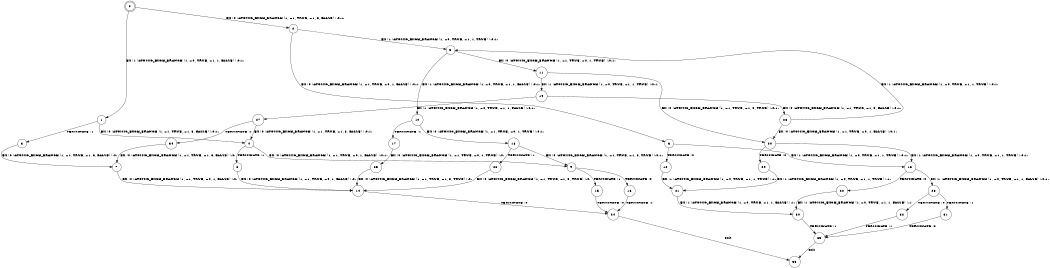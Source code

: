digraph BCG {
size = "7, 10.5";
center = TRUE;
node [shape = circle];
0 [peripheries = 2];
0 -> 1 [label = "EX !1 !ATOMIC_EXCH_BRANCH (1, +0, TRUE, +1, 1, FALSE) !:0:1:"];
0 -> 2 [label = "EX !0 !ATOMIC_EXCH_BRANCH (1, +1, TRUE, +1, 3, FALSE) !:0:1:"];
1 -> 3 [label = "TERMINATE !1"];
1 -> 4 [label = "EX !0 !ATOMIC_EXCH_BRANCH (1, +1, TRUE, +1, 3, FALSE) !:0:1:"];
2 -> 5 [label = "EX !1 !ATOMIC_EXCH_BRANCH (1, +0, TRUE, +1, 1, TRUE) !:0:1:"];
2 -> 6 [label = "EX !0 !ATOMIC_EXCH_BRANCH (1, +1, TRUE, +0, 1, FALSE) !:0:1:"];
3 -> 7 [label = "EX !0 !ATOMIC_EXCH_BRANCH (1, +1, TRUE, +1, 3, FALSE) !:0:"];
4 -> 8 [label = "TERMINATE !1"];
4 -> 9 [label = "EX !0 !ATOMIC_EXCH_BRANCH (1, +1, TRUE, +0, 1, FALSE) !:0:1:"];
5 -> 10 [label = "EX !1 !ATOMIC_EXCH_BRANCH (1, +0, TRUE, +1, 1, FALSE) !:0:1:"];
5 -> 11 [label = "EX !0 !ATOMIC_EXCH_BRANCH (1, +1, TRUE, +0, 1, TRUE) !:0:1:"];
6 -> 12 [label = "TERMINATE !0"];
6 -> 13 [label = "EX !1 !ATOMIC_EXCH_BRANCH (1, +0, TRUE, +1, 1, TRUE) !:0:1:"];
7 -> 14 [label = "EX !0 !ATOMIC_EXCH_BRANCH (1, +1, TRUE, +0, 1, FALSE) !:0:"];
8 -> 14 [label = "EX !0 !ATOMIC_EXCH_BRANCH (1, +1, TRUE, +0, 1, FALSE) !:0:"];
9 -> 15 [label = "TERMINATE !1"];
9 -> 16 [label = "TERMINATE !0"];
10 -> 17 [label = "TERMINATE !1"];
10 -> 18 [label = "EX !0 !ATOMIC_EXCH_BRANCH (1, +1, TRUE, +0, 1, TRUE) !:0:1:"];
11 -> 19 [label = "EX !1 !ATOMIC_EXCH_BRANCH (1, +0, TRUE, +1, 1, TRUE) !:0:1:"];
11 -> 20 [label = "EX !0 !ATOMIC_EXCH_BRANCH (1, +1, TRUE, +1, 3, TRUE) !:0:1:"];
12 -> 21 [label = "EX !1 !ATOMIC_EXCH_BRANCH (1, +0, TRUE, +1, 1, TRUE) !:1:"];
13 -> 22 [label = "TERMINATE !0"];
13 -> 23 [label = "EX !1 !ATOMIC_EXCH_BRANCH (1, +0, TRUE, +1, 1, FALSE) !:0:1:"];
14 -> 24 [label = "TERMINATE !0"];
15 -> 24 [label = "TERMINATE !0"];
16 -> 24 [label = "TERMINATE !1"];
17 -> 25 [label = "EX !0 !ATOMIC_EXCH_BRANCH (1, +1, TRUE, +0, 1, TRUE) !:0:"];
18 -> 26 [label = "TERMINATE !1"];
18 -> 9 [label = "EX !0 !ATOMIC_EXCH_BRANCH (1, +1, TRUE, +1, 3, TRUE) !:0:1:"];
19 -> 27 [label = "EX !1 !ATOMIC_EXCH_BRANCH (1, +0, TRUE, +1, 1, FALSE) !:0:1:"];
19 -> 28 [label = "EX !0 !ATOMIC_EXCH_BRANCH (1, +1, TRUE, +1, 3, FALSE) !:0:1:"];
20 -> 29 [label = "TERMINATE !0"];
20 -> 13 [label = "EX !1 !ATOMIC_EXCH_BRANCH (1, +0, TRUE, +1, 1, TRUE) !:0:1:"];
21 -> 30 [label = "EX !1 !ATOMIC_EXCH_BRANCH (1, +0, TRUE, +1, 1, FALSE) !:1:"];
22 -> 30 [label = "EX !1 !ATOMIC_EXCH_BRANCH (1, +0, TRUE, +1, 1, FALSE) !:1:"];
23 -> 31 [label = "TERMINATE !1"];
23 -> 32 [label = "TERMINATE !0"];
24 -> 33 [label = "exit"];
25 -> 14 [label = "EX !0 !ATOMIC_EXCH_BRANCH (1, +1, TRUE, +1, 3, TRUE) !:0:"];
26 -> 14 [label = "EX !0 !ATOMIC_EXCH_BRANCH (1, +1, TRUE, +1, 3, TRUE) !:0:"];
27 -> 34 [label = "TERMINATE !1"];
27 -> 4 [label = "EX !0 !ATOMIC_EXCH_BRANCH (1, +1, TRUE, +1, 3, FALSE) !:0:1:"];
28 -> 5 [label = "EX !1 !ATOMIC_EXCH_BRANCH (1, +0, TRUE, +1, 1, TRUE) !:0:1:"];
28 -> 20 [label = "EX !0 !ATOMIC_EXCH_BRANCH (1, +1, TRUE, +0, 1, FALSE) !:0:1:"];
29 -> 21 [label = "EX !1 !ATOMIC_EXCH_BRANCH (1, +0, TRUE, +1, 1, TRUE) !:1:"];
30 -> 35 [label = "TERMINATE !1"];
31 -> 35 [label = "TERMINATE !0"];
32 -> 35 [label = "TERMINATE !1"];
34 -> 7 [label = "EX !0 !ATOMIC_EXCH_BRANCH (1, +1, TRUE, +1, 3, FALSE) !:0:"];
35 -> 33 [label = "exit"];
}
